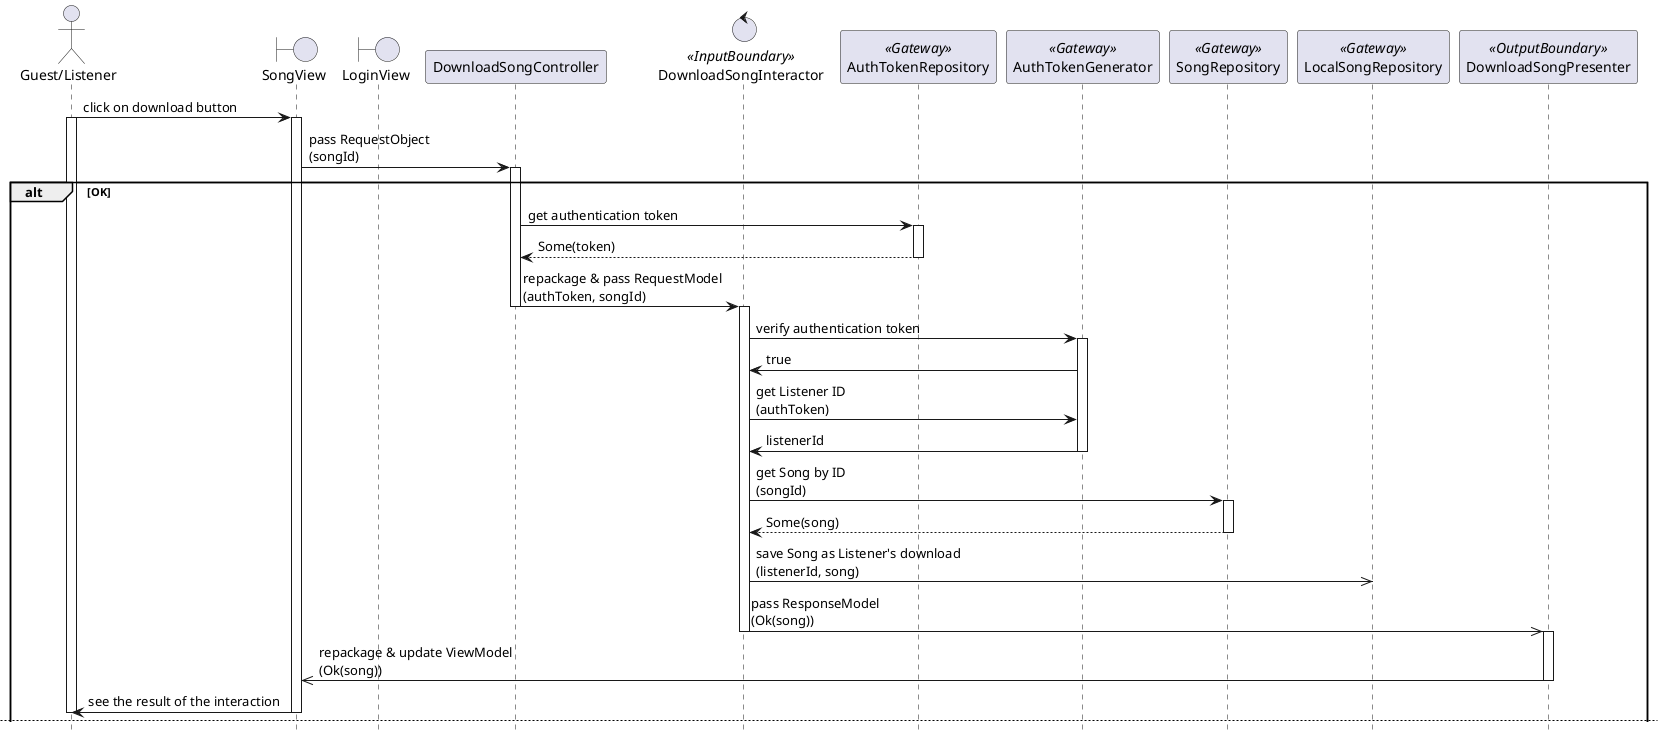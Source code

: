 @startuml

hide footbox
skinparam BackgroundColor transparent

actor "Guest/Listener"
boundary SongView
boundary LoginView
participant DownloadSongController
control DownloadSongInteractor <<InputBoundary>>
participant AuthTokenRepository <<Gateway>>
participant AuthTokenGenerator <<Gateway>>
participant SongRepository <<Gateway>>
participant LocalSongRepository <<Gateway>>
participant DownloadSongPresenter <<OutputBoundary>>

"Guest/Listener" -> SongView: click on download button
activate "Guest/Listener"
activate SongView

SongView -> DownloadSongController: pass RequestObject\n(songId)
activate DownloadSongController

alt OK
    DownloadSongController -> AuthTokenRepository: get authentication token
    activate AuthTokenRepository
    return Some(token)
    deactivate AuthTokenRepository

    DownloadSongController -> DownloadSongInteractor: repackage & pass RequestModel\n(authToken, songId)
    deactivate DownloadSongController
    activate DownloadSongInteractor

    DownloadSongInteractor -> AuthTokenGenerator: verify authentication token
    activate AuthTokenGenerator
    DownloadSongInteractor <- AuthTokenGenerator: true
    DownloadSongInteractor -> AuthTokenGenerator: get Listener ID\n(authToken)
    DownloadSongInteractor <- AuthTokenGenerator: listenerId
    deactivate AuthTokenGenerator

    DownloadSongInteractor -> SongRepository: get Song by ID\n(songId)
    activate SongRepository
    return Some(song)
    deactivate SongRepository

    DownloadSongInteractor ->> LocalSongRepository: save Song as Listener's download\n(listenerId, song)

    DownloadSongInteractor ->> DownloadSongPresenter: pass ResponseModel\n(Ok(song))
    deactivate DownloadSongInteractor
    activate DownloadSongPresenter

    DownloadSongPresenter ->> SongView: repackage & update ViewModel\n(Ok(song))
    deactivate DownloadSongPresenter

    SongView -> "Guest/Listener": see the result of the interaction
    deactivate SongView
    deactivate "Guest/Listener"

    newpage

else Error: Authentication token not found
    DownloadSongController -> AuthTokenRepository: get authentication token
    activate DownloadSongController
    activate "Guest/Listener"
    activate SongView
    activate AuthTokenRepository
    return None
    deactivate AuthTokenRepository

    DownloadSongController -> LoginView: redirect
    deactivate SongView
    deactivate DownloadSongController
    activate LoginView

    LoginView -> "Guest/Listener": see the result of the interaction
    deactivate LoginView
    deactivate "Guest/Listener"

else Error: Authentication token invalid
    DownloadSongController -> AuthTokenRepository: get authentication token
    activate DownloadSongController
    activate "Guest/Listener"
    activate SongView
    activate AuthTokenRepository
    return Some(authToken)
    deactivate AuthTokenRepository

    DownloadSongController -> DownloadSongInteractor: repackage & pass RequestModel\n(authToken, songId)
    deactivate DownloadSongController
    activate DownloadSongInteractor

    DownloadSongInteractor -> AuthTokenGenerator: verify authentication token
    activate AuthTokenGenerator
    DownloadSongInteractor <- AuthTokenGenerator: false
    deactivate AuthTokenGenerator

    DownloadSongInteractor ->> DownloadSongPresenter: pass ResponseModel\n(Err(AuthTokenInvalid))
    deactivate DownloadSongInteractor
    activate DownloadSongPresenter

    DownloadSongPresenter ->> SongView: repackage & update ViewModel\n(Err(AuthTokenInvalidv))
    deactivate DownloadSongPresenter

    SongView -> LoginView: redirect
    deactivate SongView
    activate LoginView

    LoginView -> "Guest/Listener": see the result of the interaction
    deactivate LoginView
    deactivate "Guest/Listener"
    newpage

else Error: Song not found
    DownloadSongController -> AuthTokenRepository: get authentication token
    activate DownloadSongController
    activate "Guest/Listener"
    activate SongView
    activate AuthTokenRepository
    return Some(token)
    deactivate AuthTokenRepository

    DownloadSongController -> DownloadSongInteractor: repackage & pass RequestModel\n(authToken, songId)
    deactivate DownloadSongController
    activate DownloadSongInteractor

    DownloadSongInteractor -> AuthTokenGenerator: verify authentication token
    activate AuthTokenGenerator
    DownloadSongInteractor <- AuthTokenGenerator: true
    DownloadSongInteractor -> AuthTokenGenerator: get Listener ID\n(authToken)
    DownloadSongInteractor <- AuthTokenGenerator: listenerId
    deactivate AuthTokenGenerator

    DownloadSongInteractor -> SongRepository: get Song by ID\n(songId)
    activate SongRepository
    return None
    deactivate SongRepository

    DownloadSongInteractor ->> DownloadSongPresenter: pass ResponseModel\n(Err(SongNotFound))
    deactivate DownloadSongInteractor
    activate DownloadSongPresenter

    DownloadSongPresenter ->> SongView: repackage & update ViewModel\n(Err(SongNotFound))
    deactivate DownloadSongPresenter

    SongView -> "Guest/Listener": see the result of the interaction
    deactivate SongView
    deactivate "Guest/Listener"

end

@enduml
